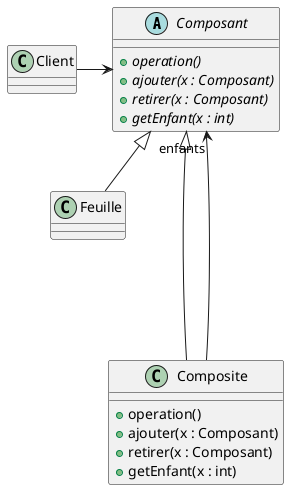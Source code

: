 @startuml

'-----------------------------------
' UML patterns illustrated
' JMB 2014
'-----------------------------------

abstract class Composant {
+{abstract} operation()
+{abstract} ajouter(x : Composant)
+{abstract} retirer(x : Composant)
+{abstract} getEnfant(x : int)
}


Client -> Composant

Composant <|-- Feuille
Composant <|-- Composite

class Composite {
+operation()
+ajouter(x : Composant)
+retirer(x : Composant)
+getEnfant(x : int)
}

Composite ----> "enfants" Composant
@enduml
